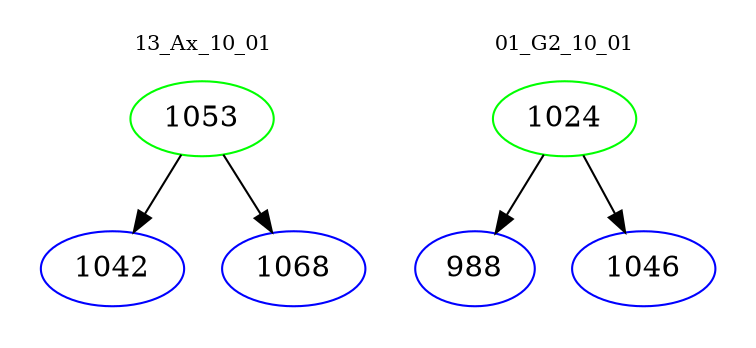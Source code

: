 digraph{
subgraph cluster_0 {
color = white
label = "13_Ax_10_01";
fontsize=10;
T0_1053 [label="1053", color="green"]
T0_1053 -> T0_1042 [color="black"]
T0_1042 [label="1042", color="blue"]
T0_1053 -> T0_1068 [color="black"]
T0_1068 [label="1068", color="blue"]
}
subgraph cluster_1 {
color = white
label = "01_G2_10_01";
fontsize=10;
T1_1024 [label="1024", color="green"]
T1_1024 -> T1_988 [color="black"]
T1_988 [label="988", color="blue"]
T1_1024 -> T1_1046 [color="black"]
T1_1046 [label="1046", color="blue"]
}
}
